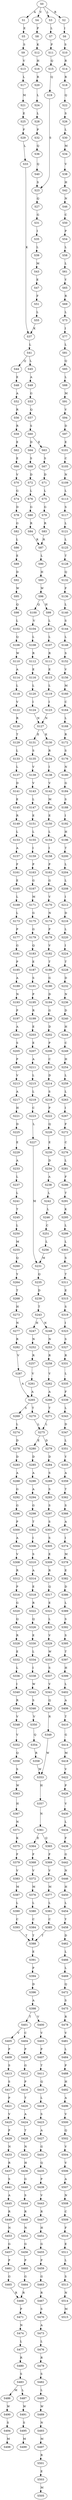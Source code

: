 strict digraph  {
	S0 -> S1 [ label = A ];
	S0 -> S2 [ label = R ];
	S0 -> S3 [ label = L ];
	S0 -> S4 [ label = V ];
	S1 -> S5 [ label = E ];
	S2 -> S6 [ label = I ];
	S3 -> S7 [ label = L ];
	S4 -> S8 [ label = P ];
	S5 -> S9 [ label = S ];
	S6 -> S10 [ label = S ];
	S7 -> S11 [ label = P ];
	S8 -> S12 [ label = K ];
	S9 -> S13 [ label = V ];
	S10 -> S14 [ label = R ];
	S11 -> S15 [ label = Q ];
	S12 -> S16 [ label = H ];
	S13 -> S17 [ label = L ];
	S14 -> S18 [ label = R ];
	S15 -> S19 [ label = Q ];
	S16 -> S20 [ label = R ];
	S17 -> S21 [ label = M ];
	S18 -> S22 [ label = Q ];
	S19 -> S23 [ label = S ];
	S20 -> S24 [ label = L ];
	S21 -> S25 [ label = E ];
	S22 -> S26 [ label = S ];
	S23 -> S27 [ label = Q ];
	S24 -> S28 [ label = L ];
	S25 -> S29 [ label = F ];
	S26 -> S30 [ label = L ];
	S27 -> S31 [ label = G ];
	S28 -> S32 [ label = P ];
	S29 -> S33 [ label = L ];
	S30 -> S34 [ label = M ];
	S31 -> S35 [ label = I ];
	S32 -> S36 [ label = Q ];
	S33 -> S37 [ label = K ];
	S34 -> S38 [ label = V ];
	S35 -> S39 [ label = L ];
	S36 -> S40 [ label = Q ];
	S37 -> S41 [ label = L ];
	S38 -> S42 [ label = H ];
	S39 -> S43 [ label = M ];
	S40 -> S23 [ label = S ];
	S41 -> S44 [ label = Q ];
	S41 -> S45 [ label = L ];
	S42 -> S46 [ label = N ];
	S43 -> S47 [ label = E ];
	S44 -> S48 [ label = E ];
	S45 -> S49 [ label = A ];
	S46 -> S50 [ label = C ];
	S47 -> S51 [ label = F ];
	S48 -> S52 [ label = A ];
	S49 -> S53 [ label = G ];
	S50 -> S54 [ label = P ];
	S51 -> S55 [ label = L ];
	S52 -> S56 [ label = R ];
	S53 -> S57 [ label = Q ];
	S54 -> S58 [ label = L ];
	S55 -> S37 [ label = K ];
	S56 -> S59 [ label = R ];
	S57 -> S60 [ label = S ];
	S58 -> S61 [ label = L ];
	S59 -> S62 [ label = E ];
	S60 -> S63 [ label = E ];
	S60 -> S64 [ label = D ];
	S61 -> S65 [ label = Y ];
	S62 -> S66 [ label = E ];
	S63 -> S67 [ label = S ];
	S64 -> S68 [ label = S ];
	S65 -> S69 [ label = R ];
	S66 -> S70 [ label = V ];
	S67 -> S71 [ label = D ];
	S68 -> S72 [ label = D ];
	S69 -> S73 [ label = L ];
	S70 -> S74 [ label = G ];
	S71 -> S75 [ label = L ];
	S72 -> S76 [ label = L ];
	S73 -> S77 [ label = I ];
	S74 -> S78 [ label = D ];
	S75 -> S79 [ label = G ];
	S76 -> S80 [ label = G ];
	S77 -> S81 [ label = L ];
	S78 -> S82 [ label = G ];
	S79 -> S83 [ label = R ];
	S80 -> S84 [ label = R ];
	S81 -> S85 [ label = Q ];
	S82 -> S86 [ label = L ];
	S83 -> S87 [ label = R ];
	S84 -> S87 [ label = R ];
	S85 -> S88 [ label = L ];
	S86 -> S89 [ label = E ];
	S87 -> S90 [ label = L ];
	S88 -> S91 [ label = M ];
	S89 -> S92 [ label = D ];
	S90 -> S93 [ label = H ];
	S91 -> S94 [ label = V ];
	S92 -> S95 [ label = W ];
	S93 -> S96 [ label = W ];
	S94 -> S97 [ label = D ];
	S95 -> S98 [ label = Q ];
	S96 -> S99 [ label = H ];
	S96 -> S100 [ label = Q ];
	S97 -> S101 [ label = E ];
	S98 -> S102 [ label = L ];
	S99 -> S103 [ label = L ];
	S100 -> S104 [ label = V ];
	S101 -> S105 [ label = C ];
	S102 -> S106 [ label = Q ];
	S103 -> S107 [ label = L ];
	S104 -> S108 [ label = L ];
	S105 -> S109 [ label = N ];
	S106 -> S110 [ label = W ];
	S107 -> S111 [ label = R ];
	S108 -> S112 [ label = R ];
	S109 -> S113 [ label = L ];
	S110 -> S114 [ label = A ];
	S111 -> S115 [ label = E ];
	S112 -> S116 [ label = E ];
	S113 -> S117 [ label = S ];
	S114 -> S118 [ label = L ];
	S115 -> S119 [ label = L ];
	S116 -> S120 [ label = L ];
	S117 -> S121 [ label = L ];
	S118 -> S122 [ label = V ];
	S119 -> S123 [ label = I ];
	S120 -> S124 [ label = I ];
	S121 -> S125 [ label = L ];
	S122 -> S126 [ label = R ];
	S123 -> S127 [ label = N ];
	S124 -> S127 [ label = N ];
	S125 -> S128 [ label = T ];
	S126 -> S129 [ label = T ];
	S127 -> S130 [ label = K ];
	S127 -> S131 [ label = E ];
	S128 -> S132 [ label = Q ];
	S129 -> S133 [ label = L ];
	S130 -> S134 [ label = R ];
	S131 -> S135 [ label = S ];
	S132 -> S136 [ label = F ];
	S133 -> S137 [ label = L ];
	S134 -> S138 [ label = I ];
	S135 -> S139 [ label = V ];
	S136 -> S140 [ label = L ];
	S137 -> S141 [ label = D ];
	S138 -> S142 [ label = V ];
	S139 -> S143 [ label = V ];
	S140 -> S144 [ label = S ];
	S141 -> S145 [ label = E ];
	S142 -> S146 [ label = M ];
	S143 -> S147 [ label = L ];
	S144 -> S148 [ label = L ];
	S145 -> S149 [ label = R ];
	S146 -> S150 [ label = E ];
	S147 -> S151 [ label = E ];
	S148 -> S152 [ label = S ];
	S149 -> S153 [ label = L ];
	S150 -> S154 [ label = L ];
	S151 -> S155 [ label = L ];
	S152 -> S156 [ label = V ];
	S153 -> S157 [ label = A ];
	S154 -> S158 [ label = I ];
	S155 -> S159 [ label = I ];
	S156 -> S160 [ label = M ];
	S157 -> S161 [ label = F ];
	S158 -> S162 [ label = P ];
	S159 -> S163 [ label = P ];
	S160 -> S164 [ label = C ];
	S161 -> S165 [ label = E ];
	S162 -> S166 [ label = G ];
	S163 -> S167 [ label = G ];
	S164 -> S168 [ label = L ];
	S165 -> S169 [ label = L ];
	S166 -> S170 [ label = V ];
	S167 -> S171 [ label = M ];
	S168 -> S172 [ label = R ];
	S169 -> S173 [ label = L ];
	S170 -> S174 [ label = N ];
	S171 -> S175 [ label = G ];
	S172 -> S176 [ label = S ];
	S173 -> S177 [ label = P ];
	S174 -> S178 [ label = P ];
	S175 -> S179 [ label = G ];
	S176 -> S180 [ label = N ];
	S177 -> S181 [ label = G ];
	S178 -> S182 [ label = V ];
	S179 -> S183 [ label = Q ];
	S180 -> S184 [ label = G ];
	S181 -> S185 [ label = P ];
	S182 -> S186 [ label = T ];
	S183 -> S187 [ label = E ];
	S184 -> S188 [ label = S ];
	S185 -> S189 [ label = A ];
	S186 -> S190 [ label = G ];
	S187 -> S191 [ label = S ];
	S188 -> S192 [ label = I ];
	S189 -> S193 [ label = N ];
	S190 -> S194 [ label = D ];
	S191 -> S195 [ label = P ];
	S192 -> S196 [ label = H ];
	S193 -> S197 [ label = P ];
	S194 -> S198 [ label = G ];
	S195 -> S199 [ label = R ];
	S196 -> S200 [ label = T ];
	S197 -> S201 [ label = A ];
	S198 -> S202 [ label = D ];
	S199 -> S203 [ label = E ];
	S200 -> S204 [ label = L ];
	S201 -> S205 [ label = S ];
	S202 -> S206 [ label = P ];
	S203 -> S207 [ label = E ];
	S204 -> S208 [ label = L ];
	S205 -> S209 [ label = P ];
	S206 -> S210 [ label = C ];
	S207 -> S211 [ label = A ];
	S208 -> S212 [ label = I ];
	S209 -> S213 [ label = V ];
	S210 -> S214 [ label = D ];
	S211 -> S215 [ label = L ];
	S212 -> S216 [ label = D ];
	S213 -> S217 [ label = A ];
	S214 -> S218 [ label = S ];
	S215 -> S219 [ label = L ];
	S216 -> S220 [ label = L ];
	S217 -> S221 [ label = H ];
	S218 -> S222 [ label = P ];
	S219 -> S223 [ label = C ];
	S220 -> S224 [ label = I ];
	S221 -> S225 [ label = D ];
	S222 -> S226 [ label = Q ];
	S223 -> S227 [ label = L ];
	S224 -> S228 [ label = T ];
	S225 -> S229 [ label = E ];
	S226 -> S230 [ label = E ];
	S227 -> S231 [ label = M ];
	S228 -> S232 [ label = D ];
	S229 -> S233 [ label = A ];
	S230 -> S234 [ label = D ];
	S231 -> S235 [ label = Q ];
	S232 -> S236 [ label = N ];
	S233 -> S237 [ label = L ];
	S234 -> S238 [ label = A ];
	S235 -> S239 [ label = D ];
	S236 -> S240 [ label = D ];
	S237 -> S241 [ label = L ];
	S238 -> S242 [ label = L ];
	S239 -> S243 [ label = T ];
	S240 -> S244 [ label = H ];
	S241 -> S245 [ label = T ];
	S242 -> S246 [ label = L ];
	S243 -> S247 [ label = H ];
	S243 -> S248 [ label = N ];
	S244 -> S249 [ label = C ];
	S245 -> S250 [ label = L ];
	S246 -> S251 [ label = C ];
	S247 -> S252 [ label = N ];
	S248 -> S253 [ label = N ];
	S249 -> S254 [ label = H ];
	S250 -> S255 [ label = M ];
	S251 -> S256 [ label = L ];
	S252 -> S257 [ label = R ];
	S253 -> S258 [ label = R ];
	S254 -> S259 [ label = L ];
	S255 -> S260 [ label = Q ];
	S256 -> S231 [ label = M ];
	S257 -> S261 [ label = V ];
	S258 -> S262 [ label = V ];
	S259 -> S263 [ label = L ];
	S260 -> S264 [ label = Y ];
	S261 -> S265 [ label = A ];
	S262 -> S266 [ label = A ];
	S263 -> S267 [ label = I ];
	S264 -> S268 [ label = T ];
	S265 -> S269 [ label = S ];
	S265 -> S270 [ label = T ];
	S266 -> S271 [ label = T ];
	S267 -> S272 [ label = F ];
	S268 -> S273 [ label = H ];
	S269 -> S274 [ label = L ];
	S270 -> S275 [ label = L ];
	S271 -> S275 [ label = L ];
	S272 -> S276 [ label = C ];
	S273 -> S277 [ label = N ];
	S274 -> S278 [ label = D ];
	S275 -> S279 [ label = D ];
	S275 -> S280 [ label = E ];
	S276 -> S281 [ label = L ];
	S277 -> S282 [ label = R ];
	S278 -> S283 [ label = D ];
	S279 -> S284 [ label = D ];
	S280 -> S285 [ label = D ];
	S281 -> S286 [ label = F ];
	S282 -> S287 [ label = V ];
	S283 -> S288 [ label = A ];
	S284 -> S289 [ label = S ];
	S285 -> S290 [ label = A ];
	S286 -> S291 [ label = T ];
	S287 -> S265 [ label = A ];
	S288 -> S292 [ label = G ];
	S289 -> S293 [ label = S ];
	S290 -> S294 [ label = A ];
	S291 -> S295 [ label = K ];
	S292 -> S296 [ label = G ];
	S293 -> S297 [ label = S ];
	S294 -> S298 [ label = G ];
	S295 -> S299 [ label = L ];
	S296 -> S300 [ label = P ];
	S297 -> S301 [ label = S ];
	S298 -> S302 [ label = T ];
	S299 -> S303 [ label = L ];
	S300 -> S304 [ label = A ];
	S301 -> S305 [ label = S ];
	S302 -> S306 [ label = I ];
	S303 -> S307 [ label = S ];
	S304 -> S308 [ label = V ];
	S305 -> S309 [ label = E ];
	S306 -> S310 [ label = S ];
	S307 -> S311 [ label = T ];
	S308 -> S312 [ label = R ];
	S309 -> S313 [ label = R ];
	S310 -> S314 [ label = A ];
	S311 -> S315 [ label = E ];
	S312 -> S316 [ label = P ];
	S313 -> S317 [ label = Q ];
	S314 -> S318 [ label = E ];
	S315 -> S319 [ label = S ];
	S316 -> S320 [ label = G ];
	S317 -> S321 [ label = E ];
	S318 -> S322 [ label = R ];
	S319 -> S323 [ label = I ];
	S320 -> S324 [ label = Q ];
	S321 -> S325 [ label = L ];
	S322 -> S326 [ label = Q ];
	S323 -> S327 [ label = S ];
	S324 -> S328 [ label = R ];
	S325 -> S329 [ label = V ];
	S326 -> S330 [ label = E ];
	S327 -> S331 [ label = R ];
	S328 -> S332 [ label = E ];
	S329 -> S333 [ label = W ];
	S330 -> S334 [ label = L ];
	S331 -> S335 [ label = L ];
	S332 -> S336 [ label = L ];
	S333 -> S337 [ label = S ];
	S334 -> S338 [ label = I ];
	S335 -> S339 [ label = F ];
	S336 -> S340 [ label = I ];
	S337 -> S341 [ label = V ];
	S338 -> S342 [ label = W ];
	S339 -> S343 [ label = L ];
	S340 -> S344 [ label = R ];
	S341 -> S345 [ label = Q ];
	S342 -> S346 [ label = S ];
	S343 -> S347 [ label = D ];
	S344 -> S348 [ label = V ];
	S345 -> S349 [ label = R ];
	S346 -> S350 [ label = V ];
	S347 -> S351 [ label = L ];
	S348 -> S352 [ label = V ];
	S349 -> S353 [ label = W ];
	S350 -> S354 [ label = Q ];
	S351 -> S355 [ label = Y ];
	S352 -> S356 [ label = Q ];
	S353 -> S357 [ label = H ];
	S354 -> S358 [ label = R ];
	S355 -> S359 [ label = A ];
	S356 -> S360 [ label = S ];
	S357 -> S361 [ label = N ];
	S358 -> S353 [ label = W ];
	S359 -> S362 [ label = T ];
	S360 -> S363 [ label = W ];
	S361 -> S364 [ label = E ];
	S361 -> S365 [ label = Q ];
	S362 -> S366 [ label = S ];
	S363 -> S367 [ label = H ];
	S364 -> S368 [ label = F ];
	S365 -> S369 [ label = F ];
	S366 -> S370 [ label = A ];
	S367 -> S371 [ label = N ];
	S368 -> S372 [ label = V ];
	S369 -> S373 [ label = V ];
	S370 -> S374 [ label = I ];
	S371 -> S375 [ label = K ];
	S372 -> S376 [ label = M ];
	S373 -> S377 [ label = M ];
	S374 -> S378 [ label = M ];
	S375 -> S379 [ label = F ];
	S376 -> S380 [ label = L ];
	S377 -> S381 [ label = L ];
	S378 -> S382 [ label = E ];
	S379 -> S383 [ label = V ];
	S380 -> S384 [ label = C ];
	S381 -> S385 [ label = C ];
	S382 -> S386 [ label = D ];
	S383 -> S387 [ label = M ];
	S384 -> S388 [ label = T ];
	S385 -> S388 [ label = T ];
	S386 -> S389 [ label = L ];
	S387 -> S390 [ label = L ];
	S388 -> S391 [ label = E ];
	S389 -> S392 [ label = S ];
	S390 -> S393 [ label = C ];
	S391 -> S394 [ label = P ];
	S392 -> S395 [ label = S ];
	S393 -> S388 [ label = T ];
	S394 -> S396 [ label = D ];
	S395 -> S397 [ label = T ];
	S396 -> S398 [ label = A ];
	S397 -> S399 [ label = H ];
	S398 -> S400 [ label = V ];
	S398 -> S401 [ label = T ];
	S399 -> S402 [ label = L ];
	S400 -> S403 [ label = V ];
	S401 -> S404 [ label = C ];
	S401 -> S405 [ label = V ];
	S402 -> S406 [ label = A ];
	S403 -> S407 [ label = P ];
	S404 -> S408 [ label = P ];
	S405 -> S409 [ label = P ];
	S406 -> S410 [ label = T ];
	S407 -> S411 [ label = T ];
	S408 -> S412 [ label = G ];
	S409 -> S413 [ label = S ];
	S410 -> S414 [ label = G ];
	S411 -> S415 [ label = Q ];
	S412 -> S416 [ label = P ];
	S413 -> S417 [ label = S ];
	S414 -> S418 [ label = M ];
	S415 -> S419 [ label = L ];
	S416 -> S420 [ label = T ];
	S417 -> S421 [ label = P ];
	S418 -> S422 [ label = V ];
	S419 -> S423 [ label = S ];
	S420 -> S424 [ label = A ];
	S421 -> S425 [ label = V ];
	S422 -> S426 [ label = P ];
	S423 -> S427 [ label = A ];
	S424 -> S428 [ label = T ];
	S425 -> S429 [ label = P ];
	S426 -> S430 [ label = V ];
	S427 -> S431 [ label = G ];
	S428 -> S432 [ label = N ];
	S429 -> S433 [ label = N ];
	S430 -> S434 [ label = L ];
	S431 -> S435 [ label = Q ];
	S432 -> S436 [ label = H ];
	S433 -> S437 [ label = R ];
	S434 -> S438 [ label = F ];
	S435 -> S439 [ label = P ];
	S436 -> S440 [ label = G ];
	S437 -> S441 [ label = S ];
	S438 -> S442 [ label = G ];
	S439 -> S443 [ label = V ];
	S440 -> S444 [ label = S ];
	S441 -> S445 [ label = A ];
	S442 -> S446 [ label = N ];
	S443 -> S447 [ label = R ];
	S444 -> S448 [ label = R ];
	S445 -> S449 [ label = R ];
	S446 -> S450 [ label = H ];
	S447 -> S451 [ label = H ];
	S448 -> S452 [ label = N ];
	S449 -> S453 [ label = N ];
	S450 -> S454 [ label = L ];
	S451 -> S455 [ label = G ];
	S452 -> S456 [ label = G ];
	S453 -> S457 [ label = G ];
	S454 -> S458 [ label = Y ];
	S455 -> S459 [ label = P ];
	S456 -> S460 [ label = P ];
	S457 -> S461 [ label = P ];
	S458 -> S462 [ label = D ];
	S459 -> S463 [ label = G ];
	S460 -> S464 [ label = G ];
	S461 -> S465 [ label = G ];
	S462 -> S466 [ label = L ];
	S463 -> S467 [ label = R ];
	S464 -> S468 [ label = R ];
	S465 -> S468 [ label = R ];
	S466 -> S469 [ label = L ];
	S467 -> S470 [ label = S ];
	S468 -> S471 [ label = P ];
	S469 -> S472 [ label = Q ];
	S470 -> S473 [ label = A ];
	S471 -> S474 [ label = N ];
	S472 -> S475 [ label = S ];
	S473 -> S476 [ label = L ];
	S474 -> S477 [ label = L ];
	S475 -> S478 [ label = R ];
	S476 -> S479 [ label = R ];
	S477 -> S480 [ label = R ];
	S478 -> S481 [ label = V ];
	S479 -> S482 [ label = S ];
	S480 -> S483 [ label = S ];
	S481 -> S484 [ label = L ];
	S482 -> S485 [ label = L ];
	S483 -> S486 [ label = M ];
	S483 -> S487 [ label = L ];
	S484 -> S488 [ label = P ];
	S485 -> S489 [ label = W ];
	S486 -> S490 [ label = W ];
	S487 -> S491 [ label = W ];
	S488 -> S492 [ label = H ];
	S489 -> S493 [ label = N ];
	S490 -> S494 [ label = S ];
	S491 -> S495 [ label = S ];
	S492 -> S496 [ label = A ];
	S493 -> S497 [ label = M ];
	S494 -> S498 [ label = M ];
	S495 -> S499 [ label = M ];
	S496 -> S500 [ label = V ];
	S497 -> S501 [ label = R ];
	S500 -> S502 [ label = Q ];
	S501 -> S503 [ label = E ];
	S502 -> S504 [ label = V ];
	S503 -> S505 [ label = M ];
	S504 -> S506 [ label = V ];
	S506 -> S507 [ label = A ];
	S507 -> S508 [ label = N ];
	S508 -> S509 [ label = C ];
	S509 -> S510 [ label = F ];
	S510 -> S511 [ label = E ];
	S511 -> S512 [ label = L ];
	S512 -> S513 [ label = S ];
	S513 -> S514 [ label = N ];
	S514 -> S515 [ label = M ];
}

